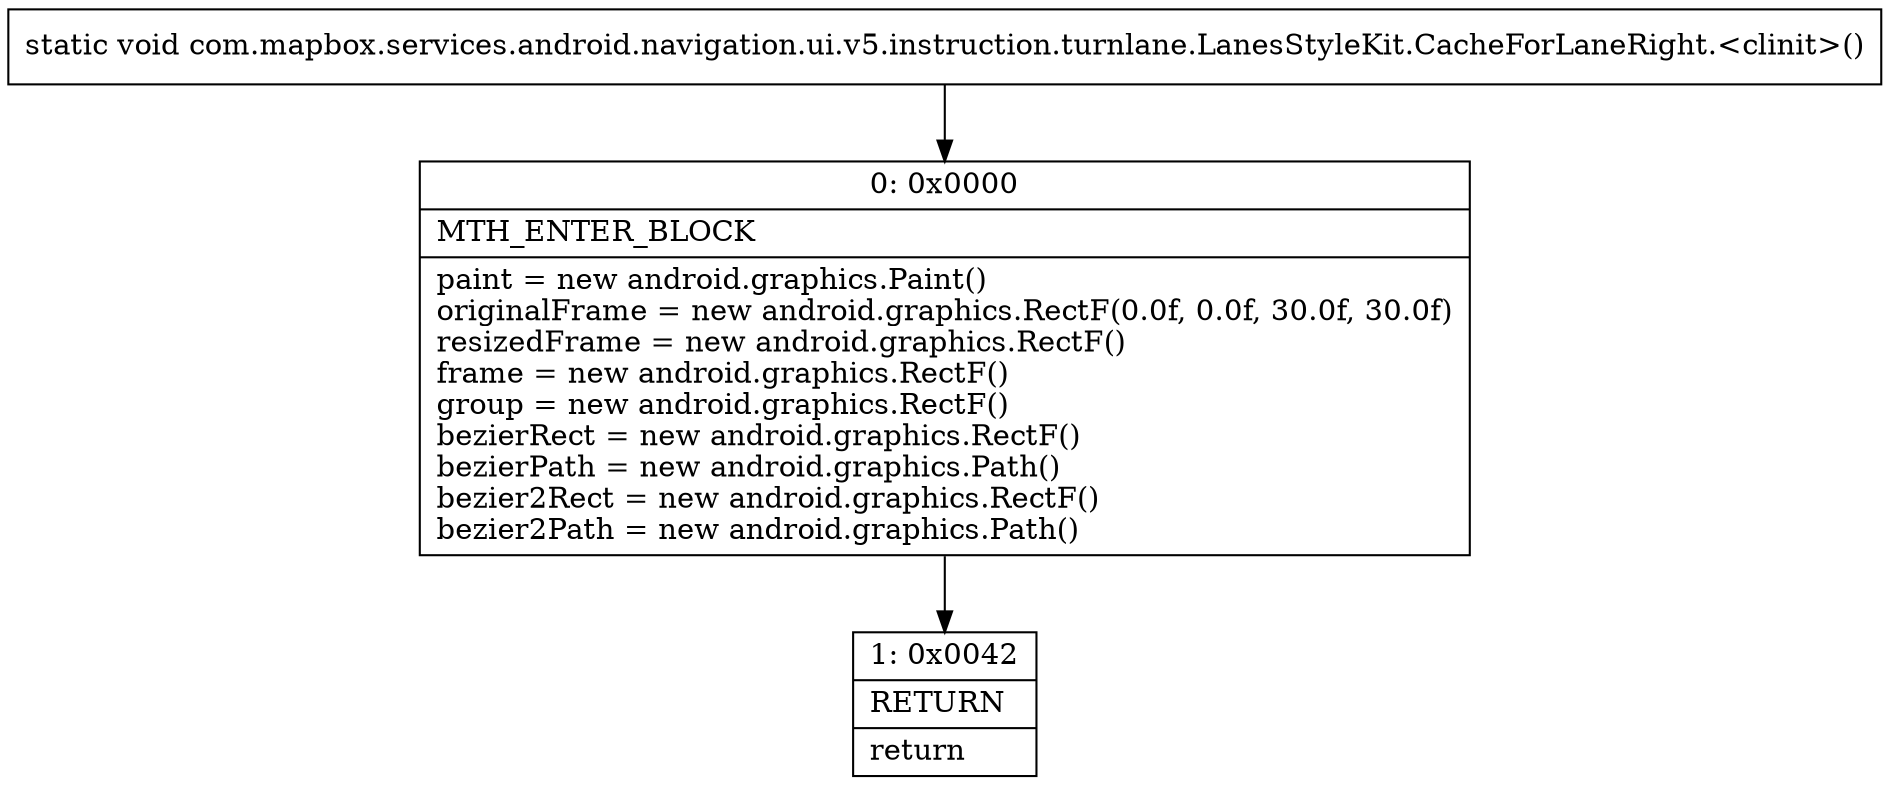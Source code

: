 digraph "CFG forcom.mapbox.services.android.navigation.ui.v5.instruction.turnlane.LanesStyleKit.CacheForLaneRight.\<clinit\>()V" {
Node_0 [shape=record,label="{0\:\ 0x0000|MTH_ENTER_BLOCK\l|paint = new android.graphics.Paint()\loriginalFrame = new android.graphics.RectF(0.0f, 0.0f, 30.0f, 30.0f)\lresizedFrame = new android.graphics.RectF()\lframe = new android.graphics.RectF()\lgroup = new android.graphics.RectF()\lbezierRect = new android.graphics.RectF()\lbezierPath = new android.graphics.Path()\lbezier2Rect = new android.graphics.RectF()\lbezier2Path = new android.graphics.Path()\l}"];
Node_1 [shape=record,label="{1\:\ 0x0042|RETURN\l|return\l}"];
MethodNode[shape=record,label="{static void com.mapbox.services.android.navigation.ui.v5.instruction.turnlane.LanesStyleKit.CacheForLaneRight.\<clinit\>() }"];
MethodNode -> Node_0;
Node_0 -> Node_1;
}

